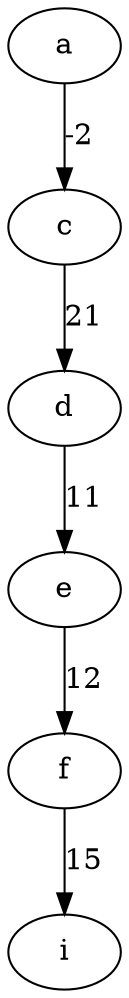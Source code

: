 digraph G {
	a->c[ label=-2 ];
	c->d[ label=21 ];
	d->e[ label=11 ];
	e->f[ label=12 ];
	f->i[ label=15 ];
	a;
	c;
	d;
	e;
	f;
	i;

}
